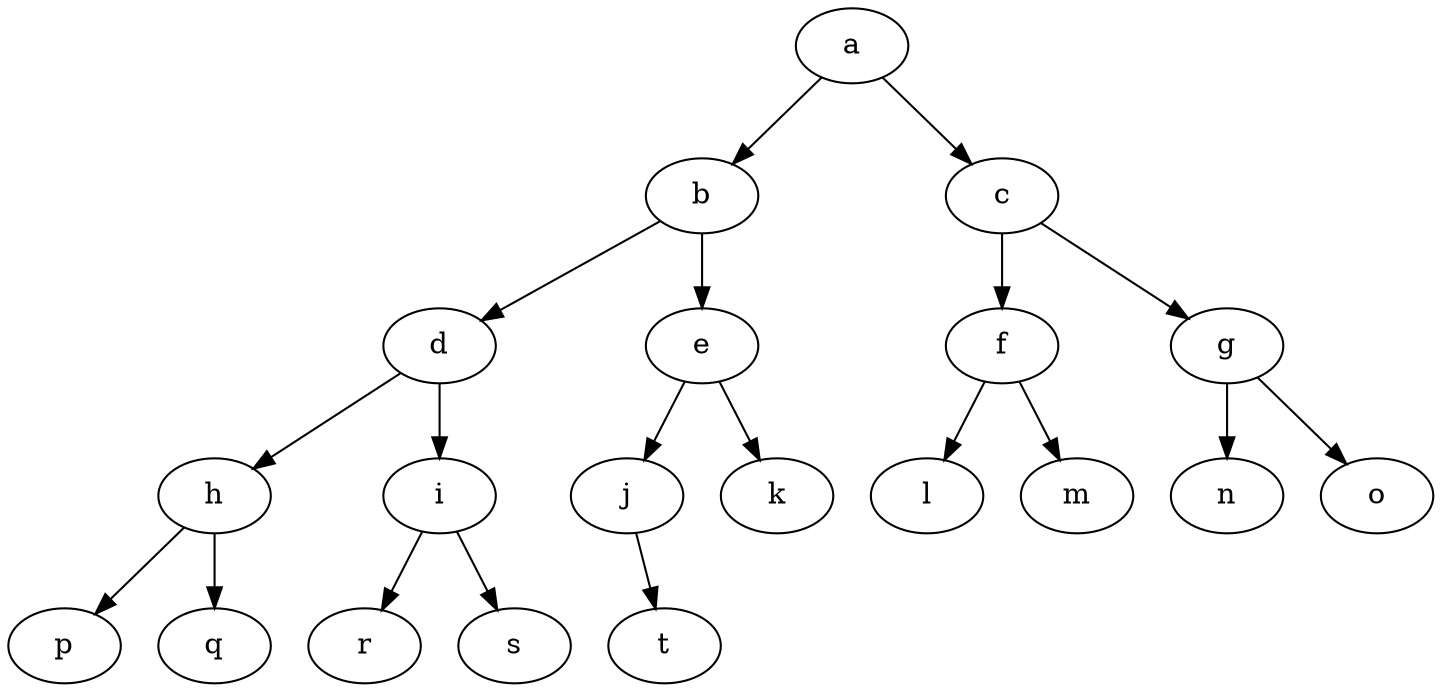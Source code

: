 digraph "graph" {
    a         [Weight=2];
    b         [Weight=3];
    c         [Weight=10];
    d         [Weight=4];
    e         [Weight=5];
    f         [Weight=2];
    g         [Weight=12];
    h         [Weight=25];
    i         [Weight=33];
    j         [Weight=2];
    k         [Weight=5];
    l         [Weight=1];
    m         [Weight=1];
    n         [Weight=23];
    o         [Weight=3];
    p         [Weight=4];
    q         [Weight=3];
    r         [Weight=8];
    s         [Weight=3];
    t         [Weight=3];
    a -> b    [Weight=4];
    a -> c    [Weight=3];
    b -> d    [Weight=45];
    b -> e    [Weight=6];
    c -> f    [Weight=9];
    c -> g    [Weight=13];
    d -> h    [Weight=7];
    d -> i    [Weight=8];
    e -> j    [Weight=3];
    e -> k    [Weight=4];
    f -> l    [Weight=5];
    f -> m    [Weight=23];
    g -> n    [Weight=5];
    g -> o    [Weight=3];
    h -> p    [Weight=2];
    h -> q    [Weight=4];
    i -> r    [Weight=13];
    i -> s    [Weight=7];
    j -> t    [Weight=9];
}